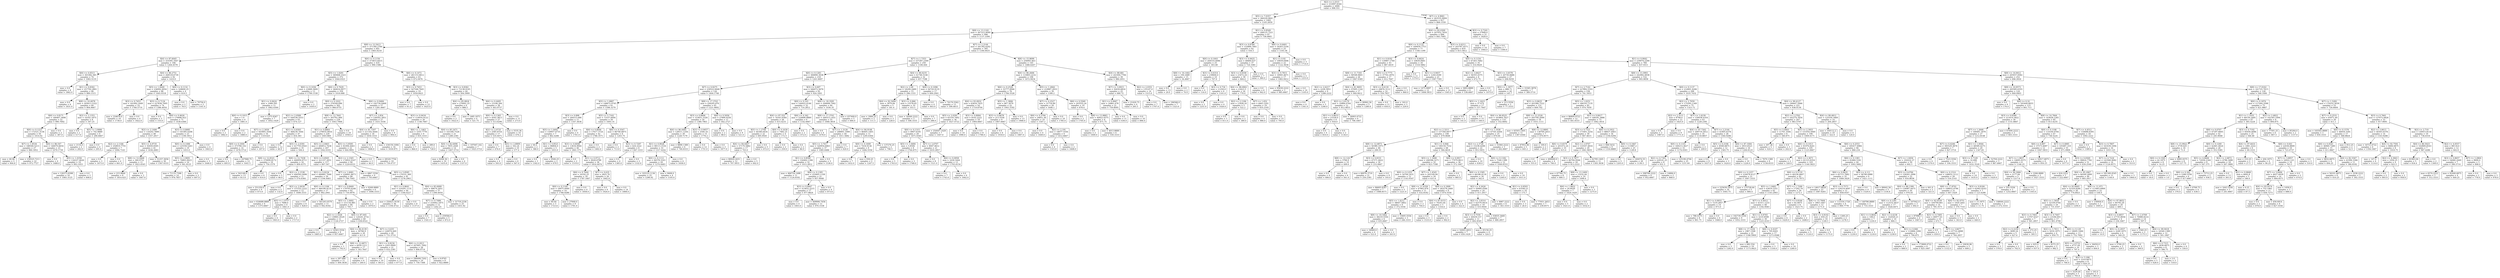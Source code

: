 digraph Tree {
node [shape=box] ;
0 [label="X[2] <= 2.2515\nmse = 333097.8344\nsamples = 2000\nvalue = 996.551"] ;
1 [label="X[5] <= 7.0357\nmse = 366220.0641\nsamples = 1083\nvalue = 1105.2659"] ;
0 -> 1 [labeldistance=2.5, labelangle=45, headlabel="True"] ;
2 [label="X[8] <= 13.1142\nmse = 367223.9049\nsamples = 996\nvalue = 1137.3394"] ;
1 -> 2 ;
3 [label="X[8] <= 12.5413\nmse = 371340.2784\nsamples = 601\nvalue = 1065.9218"] ;
2 -> 3 ;
4 [label="X[4] <= 87.6045\nmse = 310395.3567\nsamples = 166\nvalue = 1264.4578"] ;
3 -> 4 ;
5 [label="X[6] <= 0.0513\nmse = 303382.385\nsamples = 74\nvalue = 1083.5135"] ;
4 -> 5 ;
6 [label="mse = 0.0\nsamples = 8\nvalue = 1862.0"] ;
5 -> 6 ;
7 [label="X[1] <= 0.8302\nmse = 257792.2801\nsamples = 66\nvalue = 989.1515"] ;
5 -> 7 ;
8 [label="mse = 0.0\nsamples = 6\nvalue = 1831.0"] ;
7 -> 8 ;
9 [label="X[8] <= 10.4978\nmse = 205613.5322\nsamples = 60\nvalue = 904.9667"] ;
7 -> 9 ;
10 [label="X[6] <= 0.8171\nmse = 180467.3698\nsamples = 52\nvalue = 990.7692"] ;
9 -> 10 ;
11 [label="X[0] <= 0.1223\nmse = 172521.3136\nsamples = 50\nvalue = 1014.92"] ;
10 -> 11 ;
12 [label="X[7] <= 1.8534\nmse = 188540.5213\nsamples = 27\nvalue = 960.1852"] ;
11 -> 12 ;
13 [label="mse = 40.96\nsamples = 5\nvalue = 904.8"] ;
12 -> 13 ;
14 [label="mse = 230525.7211\nsamples = 22\nvalue = 972.7727"] ;
12 -> 14 ;
15 [label="X[4] <= 86.547\nmse = 146070.6654\nsamples = 23\nvalue = 1079.1739"] ;
11 -> 15 ;
16 [label="mse = 0.0\nsamples = 4\nvalue = 1488.0"] ;
15 -> 16 ;
17 [label="X[5] <= 1.0356\nmse = 134227.4626\nsamples = 19\nvalue = 993.1053"] ;
15 -> 17 ;
18 [label="mse = 126373.8398\nsamples = 16\nvalue = 1065.3125"] ;
17 -> 18 ;
19 [label="mse = 0.0\nsamples = 3\nvalue = 608.0"] ;
17 -> 19 ;
20 [label="mse = 0.0\nsamples = 2\nvalue = 387.0"] ;
10 -> 20 ;
21 [label="X[2] <= 2.1353\nmse = 10162.1875\nsamples = 8\nvalue = 347.25"] ;
9 -> 21 ;
22 [label="mse = 0.0\nsamples = 2\nvalue = 517.0"] ;
21 -> 22 ;
23 [label="X[5] <= 3.9996\nmse = 742.8889\nsamples = 6\nvalue = 290.6667"] ;
21 -> 23 ;
24 [label="mse = 2116.0\nsamples = 2\nvalue = 282.0"] ;
23 -> 24 ;
25 [label="mse = 0.0\nsamples = 4\nvalue = 295.0"] ;
23 -> 25 ;
26 [label="X[4] <= 96.2751\nmse = 268518.6739\nsamples = 92\nvalue = 1410.0"] ;
4 -> 26 ;
27 [label="X[5] <= 1.0449\nmse = 236092.4954\nsamples = 88\nvalue = 1445.9318"] ;
26 -> 27 ;
28 [label="X[3] <= 0.7453\nmse = 161992.2449\nsamples = 14\nvalue = 1760.5714"] ;
27 -> 28 ;
29 [label="mse = 224676.0\nsamples = 10\nvalue = 1736.0"] ;
28 -> 29 ;
30 [label="mse = 0.0\nsamples = 4\nvalue = 1822.0"] ;
28 -> 30 ;
31 [label="X[3] <= 0.7134\nmse = 227838.7005\nsamples = 74\nvalue = 1386.4054"] ;
27 -> 31 ;
32 [label="mse = 0.0\nsamples = 3\nvalue = 155.0"] ;
31 -> 32 ;
33 [label="X[6] <= 0.4626\nmse = 170686.922\nsamples = 71\nvalue = 1438.4366"] ;
31 -> 33 ;
34 [label="X[2] <= 2.1499\nmse = 116202.7899\nsamples = 48\nvalue = 1557.2917"] ;
33 -> 34 ;
35 [label="X[2] <= 2.1166\nmse = 250810.7755\nsamples = 7\nvalue = 1094.7143"] ;
34 -> 35 ;
36 [label="mse = 0.0\nsamples = 3\nvalue = 1673.0"] ;
35 -> 36 ;
37 [label="mse = 0.0\nsamples = 4\nvalue = 661.0"] ;
35 -> 37 ;
38 [label="X[5] <= 4.9735\nmse = 50450.8305\nsamples = 41\nvalue = 1636.2683"] ;
34 -> 38 ;
39 [label="X[8] <= 12.0468\nmse = 364.9752\nsamples = 11\nvalue = 1823.4545"] ;
38 -> 39 ;
40 [label="mse = 215.9844\nsamples = 8\nvalue = 1814.625"] ;
39 -> 40 ;
41 [label="mse = 0.0\nsamples = 3\nvalue = 1847.0"] ;
39 -> 41 ;
42 [label="mse = 51257.3656\nsamples = 30\nvalue = 1567.6333"] ;
38 -> 42 ;
43 [label="X[3] <= 0.8085\nmse = 193385.0208\nsamples = 23\nvalue = 1190.3913"] ;
33 -> 43 ;
44 [label="X[0] <= 0.1496\nmse = 125558.5263\nsamples = 19\nvalue = 1053.0"] ;
43 -> 44 ;
45 [label="X[5] <= 2.9691\nmse = 70803.9023\nsamples = 16\nvalue = 941.8125"] ;
44 -> 45 ;
46 [label="mse = 71133.7398\nsamples = 14\nvalue = 976.7857"] ;
45 -> 46 ;
47 [label="mse = 0.0\nsamples = 2\nvalue = 697.0"] ;
45 -> 47 ;
48 [label="mse = 0.0\nsamples = 3\nvalue = 1646.0"] ;
44 -> 48 ;
49 [label="mse = 0.0\nsamples = 4\nvalue = 1843.0"] ;
43 -> 49 ;
50 [label="X[0] <= 0.1132\nmse = 328600.25\nsamples = 4\nvalue = 619.5"] ;
26 -> 50 ;
51 [label="mse = 0.0\nsamples = 2\nvalue = 78.0"] ;
50 -> 51 ;
52 [label="mse = 70756.0\nsamples = 2\nvalue = 1161.0"] ;
50 -> 52 ;
53 [label="X[0] <= 0.1156\nmse = 373815.6415\nsamples = 435\nvalue = 990.1586"] ;
3 -> 53 ;
54 [label="X[5] <= 1.0291\nmse = 369468.3323\nsamples = 372\nvalue = 1044.0323"] ;
53 -> 54 ;
55 [label="X[0] <= 0.1036\nmse = 23069.3609\nsamples = 13\nvalue = 1799.1538"] ;
54 -> 55 ;
56 [label="X[1] <= 0.8424\nmse = 1068.595\nsamples = 11\nvalue = 1862.6364"] ;
55 -> 56 ;
57 [label="X[0] <= 0.1015\nmse = 1.0\nsamples = 4\nvalue = 1881.0"] ;
56 -> 57 ;
58 [label="mse = 0.0\nsamples = 2\nvalue = 1882.0"] ;
57 -> 58 ;
59 [label="mse = 0.0\nsamples = 2\nvalue = 1880.0"] ;
57 -> 59 ;
60 [label="mse = 1375.8367\nsamples = 7\nvalue = 1852.1429"] ;
56 -> 60 ;
61 [label="mse = 0.0\nsamples = 2\nvalue = 1450.0"] ;
55 -> 61 ;
62 [label="X[6] <= 0.7629\nmse = 360616.0977\nsamples = 359\nvalue = 1016.688"] ;
54 -> 62 ;
63 [label="X[0] <= 0.1022\nmse = 376549.696\nsamples = 302\nvalue = 966.6755"] ;
62 -> 63 ;
64 [label="X[2] <= 2.0589\nmse = 544536.5553\nsamples = 63\nvalue = 674.127"] ;
63 -> 64 ;
65 [label="X[7] <= 2.3059\nmse = 503905.3594\nsamples = 16\nvalue = 1319.625"] ;
64 -> 65 ;
66 [label="X[0] <= 0.1004\nmse = 373780.102\nsamples = 14\nvalue = 1478.5714"] ;
65 -> 66 ;
67 [label="mse = 0.0\nsamples = 2\nvalue = 495.0"] ;
66 -> 67 ;
68 [label="mse = 247968.75\nsamples = 12\nvalue = 1642.5"] ;
66 -> 68 ;
69 [label="mse = 0.0\nsamples = 2\nvalue = 207.0"] ;
65 -> 69 ;
70 [label="X[1] <= 0.8393\nmse = 368236.7044\nsamples = 47\nvalue = 454.383"] ;
64 -> 70 ;
71 [label="mse = 0.0\nsamples = 12\nvalue = 46.0"] ;
70 -> 71 ;
72 [label="X[5] <= 2.0391\nmse = 417703.9543\nsamples = 35\nvalue = 594.4"] ;
70 -> 72 ;
73 [label="X[8] <= 12.8321\nmse = 379499.8172\nsamples = 19\nvalue = 750.1579"] ;
72 -> 73 ;
74 [label="mse = 542148.0\nsamples = 13\nvalue = 813.0"] ;
73 -> 74 ;
75 [label="mse = 0.0\nsamples = 6\nvalue = 614.0"] ;
73 -> 75 ;
76 [label="X[8] <= 12.7438\nmse = 400050.8711\nsamples = 16\nvalue = 409.4375"] ;
72 -> 76 ;
77 [label="mse = 0.0\nsamples = 5\nvalue = 46.0"] ;
76 -> 77 ;
78 [label="X[2] <= 2.1538\nmse = 494562.0496\nsamples = 11\nvalue = 574.6364"] ;
76 -> 78 ;
79 [label="mse = 551250.0\nsamples = 9\nvalue = 673.0"] ;
78 -> 79 ;
80 [label="mse = 0.0\nsamples = 2\nvalue = 132.0"] ;
78 -> 80 ;
81 [label="X[8] <= 12.7641\nmse = 303761.906\nsamples = 239\nvalue = 1043.7908"] ;
63 -> 81 ;
82 [label="X[1] <= 0.8864\nmse = 278935.9916\nsamples = 229\nvalue = 1003.869"] ;
81 -> 82 ;
83 [label="X[5] <= 2.0463\nmse = 284812.7436\nsamples = 207\nvalue = 1042.0193"] ;
82 -> 83 ;
84 [label="X[3] <= 0.8565\nmse = 321337.2051\nsamples = 117\nvalue = 897.547"] ;
83 -> 84 ;
85 [label="X[1] <= 0.8234\nmse = 490881.7646\nsamples = 29\nvalue = 1194.4483"] ;
84 -> 85 ;
86 [label="X[2] <= 2.0039\nmse = 375322.2222\nsamples = 12\nvalue = 1608.3333"] ;
85 -> 86 ;
87 [label="mse = 634688.8889\nsamples = 6\nvalue = 1375.6667"] ;
86 -> 87 ;
88 [label="X[5] <= 1.0757\nmse = 7688.0\nsamples = 6\nvalue = 1841.0"] ;
86 -> 88 ;
89 [label="mse = 0.0\nsamples = 4\nvalue = 1903.0"] ;
88 -> 89 ;
90 [label="mse = 0.0\nsamples = 2\nvalue = 1717.0"] ;
88 -> 90 ;
91 [label="X[0] <= 0.1106\nmse = 366180.9135\nsamples = 17\nvalue = 902.2941"] ;
85 -> 91 ;
92 [label="mse = 0.0\nsamples = 6\nvalue = 828.0"] ;
91 -> 92 ;
93 [label="mse = 561263.0579\nsamples = 11\nvalue = 942.8182"] ;
91 -> 93 ;
94 [label="X[7] <= 1.6081\nmse = 226841.8673\nsamples = 88\nvalue = 799.7045"] ;
84 -> 94 ;
95 [label="X[1] <= 0.8469\nmse = 179705.6246\nsamples = 82\nvalue = 734.0976"] ;
94 -> 95 ;
96 [label="X[5] <= 1.0492\nmse = 151134.985\nsamples = 80\nvalue = 705.7"] ;
95 -> 96 ;
97 [label="X[2] <= 2.1628\nmse = 139841.6529\nsamples = 11\nvalue = 1126.2727"] ;
96 -> 97 ;
98 [label="mse = 0.0\nsamples = 2\nvalue = 1885.0"] ;
97 -> 98 ;
99 [label="mse = 14563.5556\nsamples = 9\nvalue = 957.6667"] ;
97 -> 99 ;
100 [label="X[4] <= 87.645\nmse = 120241.4732\nsamples = 69\nvalue = 638.6522"] ;
96 -> 100 ;
101 [label="X[4] <= 84.4139\nmse = 30766.9\nsamples = 20\nvalue = 411.0"] ;
100 -> 101 ;
102 [label="mse = 0.0\nsamples = 3\nvalue = 792.0"] ;
101 -> 102 ;
103 [label="X[8] <= 12.6873\nmse = 6059.1211\nsamples = 17\nvalue = 343.7647"] ;
101 -> 103 ;
104 [label="mse = 287.686\nsamples = 11\nvalue = 400.3636"] ;
103 -> 104 ;
105 [label="mse = 0.0\nsamples = 6\nvalue = 240.0"] ;
103 -> 105 ;
106 [label="X[7] <= 0.635\nmse = 126974.449\nsamples = 49\nvalue = 731.5714"] ;
100 -> 106 ;
107 [label="X[1] <= 0.8234\nmse = 2203.9909\nsamples = 21\nvalue = 632.2381"] ;
106 -> 107 ;
108 [label="mse = 0.0\nsamples = 10\nvalue = 583.0"] ;
107 -> 108 ;
109 [label="mse = 0.0\nsamples = 11\nvalue = 677.0"] ;
107 -> 109 ;
110 [label="X[6] <= 0.2013\nmse = 207601.7092\nsamples = 28\nvalue = 806.0714"] ;
106 -> 110 ;
111 [label="mse = 296408.7202\nsamples = 19\nvalue = 750.7368"] ;
110 -> 111 ;
112 [label="mse = 9.8765\nsamples = 9\nvalue = 922.8889"] ;
110 -> 112 ;
113 [label="mse = 0.0\nsamples = 2\nvalue = 1870.0"] ;
95 -> 113 ;
114 [label="mse = 8268.8889\nsamples = 6\nvalue = 1696.3333"] ;
94 -> 114 ;
115 [label="X[2] <= 2.1565\nmse = 174922.9167\nsamples = 90\nvalue = 1229.8333"] ;
83 -> 115 ;
116 [label="mse = 4867.5556\nsamples = 9\nvalue = 793.6667"] ;
115 -> 116 ;
117 [label="X[5] <= 5.8585\nmse = 170331.369\nsamples = 81\nvalue = 1278.2963"] ;
115 -> 117 ;
118 [label="X[1] <= 0.8641\nmse = 210291.1131\nsamples = 44\nvalue = 1184.0227"] ;
117 -> 118 ;
119 [label="mse = 256421.9159\nsamples = 36\nvalue = 1194.4722"] ;
118 -> 119 ;
120 [label="mse = 0.0\nsamples = 8\nvalue = 1137.0"] ;
118 -> 120 ;
121 [label="X[4] <= 85.6999\nmse = 99674.2951\nsamples = 37\nvalue = 1390.4054"] ;
117 -> 121 ;
122 [label="X[7] <= 0.7486\nmse = 216942.1875\nsamples = 12\nvalue = 1262.25"] ;
121 -> 122 ;
123 [label="mse = 0.0\nsamples = 7\nvalue = 1541.0"] ;
122 -> 123 ;
124 [label="mse = 259584.0\nsamples = 5\nvalue = 872.0"] ;
122 -> 124 ;
125 [label="mse = 31718.2336\nsamples = 25\nvalue = 1451.92"] ;
121 -> 125 ;
126 [label="X[5] <= 5.8585\nmse = 81094.4463\nsamples = 22\nvalue = 644.9091"] ;
82 -> 126 ;
127 [label="mse = 0.0\nsamples = 3\nvalue = 46.0"] ;
126 -> 127 ;
128 [label="mse = 28320.7756\nsamples = 19\nvalue = 739.4737"] ;
126 -> 128 ;
129 [label="mse = 0.0\nsamples = 10\nvalue = 1958.0"] ;
81 -> 129 ;
130 [label="X[6] <= 0.9484\nmse = 192730.0468\nsamples = 57\nvalue = 1281.6667"] ;
62 -> 130 ;
131 [label="X[7] <= 2.854\nmse = 236502.3951\nsamples = 27\nvalue = 1431.5556"] ;
130 -> 131 ;
132 [label="X[4] <= 81.7207\nmse = 211162.4444\nsamples = 18\nvalue = 1650.3333"] ;
131 -> 132 ;
133 [label="mse = 0.0\nsamples = 2\nvalue = 1806.0"] ;
132 -> 133 ;
134 [label="mse = 234150.1094\nsamples = 16\nvalue = 1630.875"] ;
132 -> 134 ;
135 [label="mse = 0.0\nsamples = 9\nvalue = 994.0"] ;
131 -> 135 ;
136 [label="X[3] <= 0.9434\nmse = 114916.9122\nsamples = 30\nvalue = 1146.7667"] ;
130 -> 136 ;
137 [label="X[6] <= 1.1463\nmse = 3355.7778\nsamples = 9\nvalue = 835.3333"] ;
136 -> 137 ;
138 [label="mse = 0.0\nsamples = 7\nvalue = 866.0"] ;
137 -> 138 ;
139 [label="mse = 289.0\nsamples = 2\nvalue = 728.0"] ;
137 -> 139 ;
140 [label="X[4] <= 85.2471\nmse = 103346.7528\nsamples = 21\nvalue = 1280.2381"] ;
136 -> 140 ;
141 [label="X[4] <= 82.6496\nmse = 7855.2449\nsamples = 14\nvalue = 1407.5714"] ;
140 -> 141 ;
142 [label="mse = 8208.36\nsamples = 10\nvalue = 1435.8"] ;
141 -> 142 ;
143 [label="mse = 0.0\nsamples = 4\nvalue = 1337.0"] ;
141 -> 143 ;
144 [label="mse = 197047.102\nsamples = 7\nvalue = 1025.5714"] ;
140 -> 144 ;
145 [label="X[6] <= 0.1472\nmse = 281153.0612\nsamples = 63\nvalue = 672.0476"] ;
53 -> 145 ;
146 [label="X[3] <= 0.7453\nmse = 547548.7645\nsamples = 19\nvalue = 1059.8421"] ;
145 -> 146 ;
147 [label="mse = 0.0\nsamples = 7\nvalue = 91.0"] ;
146 -> 147 ;
148 [label="mse = 0.0\nsamples = 12\nvalue = 1625.0"] ;
146 -> 148 ;
149 [label="X[3] <= 0.8362\nmse = 73138.0145\nsamples = 44\nvalue = 504.5909"] ;
145 -> 149 ;
150 [label="X[4] <= 85.0824\nmse = 270001.25\nsamples = 6\nvalue = 888.5"] ;
149 -> 150 ;
151 [label="mse = 0.0\nsamples = 2\nvalue = 1622.0"] ;
150 -> 151 ;
152 [label="mse = 1485.1875\nsamples = 4\nvalue = 521.75"] ;
150 -> 152 ;
153 [label="X[6] <= 0.4495\nmse = 15108.394\nsamples = 38\nvalue = 443.9737"] ;
149 -> 153 ;
154 [label="X[0] <= 0.1365\nmse = 4502.3813\nsamples = 27\nvalue = 513.6296"] ;
153 -> 154 ;
155 [label="X[2] <= 2.0735\nmse = 2585.8754\nsamples = 17\nvalue = 535.6471"] ;
154 -> 155 ;
156 [label="mse = 0.0\nsamples = 7\nvalue = 476.0"] ;
155 -> 156 ;
157 [label="X[5] <= 2.8909\nmse = 162.24\nsamples = 10\nvalue = 577.4"] ;
155 -> 157 ;
158 [label="mse = 0.0\nsamples = 4\nvalue = 593.0"] ;
157 -> 158 ;
159 [label="mse = 0.0\nsamples = 6\nvalue = 567.0"] ;
157 -> 159 ;
160 [label="mse = 5535.36\nsamples = 10\nvalue = 476.2"] ;
154 -> 160 ;
161 [label="mse = 0.0\nsamples = 11\nvalue = 273.0"] ;
153 -> 161 ;
162 [label="X[7] <= 2.2144\nmse = 341392.6202\nsamples = 395\nvalue = 1246.0025"] ;
2 -> 162 ;
163 [label="X[7] <= 1.7353\nmse = 337287.2309\nsamples = 250\nvalue = 1106.444"] ;
162 -> 163 ;
164 [label="X[0] <= 0.1283\nmse = 306890.3038\nsamples = 218\nvalue = 1201.6697"] ;
163 -> 164 ;
165 [label="X[7] <= 0.9275\nmse = 239522.0648\nsamples = 126\nvalue = 1404.1746"] ;
164 -> 165 ;
166 [label="X[5] <= 1.0887\nmse = 148672.9745\nsamples = 61\nvalue = 1598.3279"] ;
165 -> 166 ;
167 [label="X[3] <= 0.898\nmse = 264515.686\nsamples = 11\nvalue = 1167.3636"] ;
166 -> 167 ;
168 [label="X[5] <= 1.0492\nmse = 159957.6735\nsamples = 7\nvalue = 862.4286"] ;
167 -> 168 ;
169 [label="mse = 64.0\nsamples = 2\nvalue = 386.0"] ;
168 -> 169 ;
170 [label="X[1] <= 0.8521\nmse = 96804.0\nsamples = 5\nvalue = 1053.0"] ;
168 -> 170 ;
171 [label="mse = 0.0\nsamples = 3\nvalue = 1302.0"] ;
170 -> 171 ;
172 [label="mse = 9506.25\nsamples = 2\nvalue = 679.5"] ;
170 -> 172 ;
173 [label="mse = 0.0\nsamples = 4\nvalue = 1701.0"] ;
167 -> 173 ;
174 [label="X[5] <= 5.7162\nmse = 73337.6004\nsamples = 50\nvalue = 1693.14"] ;
166 -> 174 ;
175 [label="X[6] <= 0.8694\nmse = 17617.3724\nsamples = 42\nvalue = 1786.3571"] ;
174 -> 175 ;
176 [label="X[3] <= 0.6048\nmse = 13634.9944\nsamples = 40\nvalue = 1801.575"] ;
175 -> 176 ;
177 [label="mse = 0.0\nsamples = 2\nvalue = 1519.0"] ;
176 -> 177 ;
178 [label="X[1] <= 0.9712\nmse = 9928.8788\nsamples = 38\nvalue = 1816.4474"] ;
176 -> 178 ;
179 [label="X[6] <= 0.7644\nmse = 16192.25\nsamples = 18\nvalue = 1787.1667"] ;
178 -> 179 ;
180 [label="X[0] <= 0.1144\nmse = 18975.4949\nsamples = 14\nvalue = 1766.9286"] ;
179 -> 180 ;
181 [label="mse = 84.64\nsamples = 5\nvalue = 1723.6"] ;
180 -> 181 ;
182 [label="mse = 27848.0\nsamples = 9\nvalue = 1791.0"] ;
180 -> 182 ;
183 [label="mse = 0.0\nsamples = 4\nvalue = 1858.0"] ;
179 -> 183 ;
184 [label="X[7] <= 0.635\nmse = 2825.76\nsamples = 20\nvalue = 1842.8"] ;
178 -> 184 ;
185 [label="mse = 0.0\nsamples = 6\nvalue = 1924.0"] ;
184 -> 185 ;
186 [label="mse = 0.0\nsamples = 14\nvalue = 1808.0"] ;
184 -> 186 ;
187 [label="mse = 0.0\nsamples = 2\nvalue = 1482.0"] ;
175 -> 187 ;
188 [label="X[6] <= 0.3547\nmse = 80746.6875\nsamples = 8\nvalue = 1203.75"] ;
174 -> 188 ;
189 [label="mse = 0.0\nsamples = 2\nvalue = 713.0"] ;
188 -> 189 ;
190 [label="X[3] <= 0.7297\nmse = 624.2222\nsamples = 6\nvalue = 1367.3333"] ;
188 -> 190 ;
191 [label="mse = 0.0\nsamples = 4\nvalue = 1385.0"] ;
190 -> 191 ;
192 [label="mse = 0.0\nsamples = 2\nvalue = 1332.0"] ;
190 -> 192 ;
193 [label="X[8] <= 17.3743\nmse = 256205.876\nsamples = 65\nvalue = 1221.9692"] ;
165 -> 193 ;
194 [label="X[3] <= 0.8606\nmse = 153651.5326\nsamples = 54\nvalue = 1380.7963"] ;
193 -> 194 ;
195 [label="X[4] <= 96.4485\nmse = 128511.1256\nsamples = 39\nvalue = 1228.7179"] ;
194 -> 195 ;
196 [label="X[1] <= 0.9028\nmse = 99113.1534\nsamples = 33\nvalue = 1317.4242"] ;
195 -> 196 ;
197 [label="X[0] <= 0.1112\nmse = 94578.3163\nsamples = 29\nvalue = 1270.4483"] ;
196 -> 197 ;
198 [label="mse = 103125.1136\nsamples = 25\nvalue = 1296.92"] ;
197 -> 198 ;
199 [label="mse = 9408.0\nsamples = 4\nvalue = 1105.0"] ;
197 -> 199 ;
200 [label="mse = 0.0\nsamples = 4\nvalue = 1658.0"] ;
196 -> 200 ;
201 [label="mse = 8890.1389\nsamples = 6\nvalue = 740.8333"] ;
195 -> 201 ;
202 [label="X[3] <= 0.9057\nmse = 2540.16\nsamples = 15\nvalue = 1776.2"] ;
194 -> 202 ;
203 [label="mse = 0.0\nsamples = 12\nvalue = 1751.0"] ;
202 -> 203 ;
204 [label="mse = 0.0\nsamples = 3\nvalue = 1877.0"] ;
202 -> 204 ;
205 [label="X[6] <= 0.5056\nmse = 27890.9256\nsamples = 11\nvalue = 442.2727"] ;
193 -> 205 ;
206 [label="mse = 0.0\nsamples = 2\nvalue = 88.0"] ;
205 -> 206 ;
207 [label="mse = 0.0\nsamples = 9\nvalue = 521.0"] ;
205 -> 207 ;
208 [label="X[3] <= 0.697\nmse = 266072.5676\nsamples = 92\nvalue = 924.3261"] ;
164 -> 208 ;
209 [label="X[0] <= 0.193\nmse = 144922.0146\nsamples = 32\nvalue = 714.2812"] ;
208 -> 209 ;
210 [label="X[4] <= 87.552\nmse = 74343.9364\nsamples = 26\nvalue = 615.4231"] ;
209 -> 210 ;
211 [label="X[5] <= 1.2748\nmse = 44346.0434\nsamples = 22\nvalue = 695.9545"] ;
210 -> 211 ;
212 [label="X[4] <= 84.6407\nmse = 57170.5882\nsamples = 17\nvalue = 703.0"] ;
211 -> 212 ;
213 [label="mse = 80920.2431\nsamples = 12\nvalue = 707.5833"] ;
212 -> 213 ;
214 [label="mse = 0.0\nsamples = 5\nvalue = 692.0"] ;
212 -> 214 ;
215 [label="mse = 0.0\nsamples = 5\nvalue = 672.0"] ;
211 -> 215 ;
216 [label="X[0] <= 0.1639\nmse = 7482.25\nsamples = 4\nvalue = 172.5"] ;
210 -> 216 ;
217 [label="mse = 0.0\nsamples = 2\nvalue = 259.0"] ;
216 -> 217 ;
218 [label="mse = 0.0\nsamples = 2\nvalue = 86.0"] ;
216 -> 218 ;
219 [label="X[6] <= 0.342\nmse = 224896.8889\nsamples = 6\nvalue = 1142.6667"] ;
209 -> 219 ;
220 [label="mse = 0.0\nsamples = 2\nvalue = 472.0"] ;
219 -> 220 ;
221 [label="mse = 0.0\nsamples = 4\nvalue = 1478.0"] ;
219 -> 221 ;
222 [label="X[8] <= 18.3595\nmse = 294606.7942\nsamples = 60\nvalue = 1036.35"] ;
208 -> 222 ;
223 [label="X[8] <= 17.3743\nmse = 269313.1451\nsamples = 55\nvalue = 1068.3818"] ;
222 -> 223 ;
224 [label="X[7] <= 1.3128\nmse = 298901.1999\nsamples = 44\nvalue = 1011.5682"] ;
223 -> 224 ;
225 [label="X[5] <= 3.7417\nmse = 320954.6063\nsamples = 37\nvalue = 1085.6486"] ;
224 -> 225 ;
226 [label="X[1] <= 0.8599\nmse = 334462.1396\nsamples = 32\nvalue = 1015.2812"] ;
225 -> 226 ;
227 [label="mse = 466724.1488\nsamples = 11\nvalue = 1124.8182"] ;
226 -> 227 ;
228 [label="X[0] <= 0.1395\nmse = 255605.1338\nsamples = 21\nvalue = 957.9048"] ;
226 -> 228 ;
229 [label="X[3] <= 0.8947\nmse = 313652.2215\nsamples = 17\nvalue = 977.8824"] ;
228 -> 229 ;
230 [label="mse = 0.0\nsamples = 4\nvalue = 1003.0"] ;
229 -> 230 ;
231 [label="mse = 409906.7456\nsamples = 13\nvalue = 970.1538"] ;
229 -> 231 ;
232 [label="mse = 0.0\nsamples = 4\nvalue = 873.0"] ;
228 -> 232 ;
233 [label="mse = 0.0\nsamples = 5\nvalue = 1536.0"] ;
225 -> 233 ;
234 [label="mse = 0.0\nsamples = 7\nvalue = 620.0"] ;
224 -> 234 ;
235 [label="X[4] <= 84.9148\nmse = 86405.1405\nsamples = 11\nvalue = 1295.6364"] ;
223 -> 235 ;
236 [label="X[0] <= 0.1609\nmse = 7434.9136\nsamples = 9\nvalue = 1406.5556"] ;
235 -> 236 ;
237 [label="mse = 0.0\nsamples = 7\nvalue = 1452.0"] ;
236 -> 237 ;
238 [label="mse = 930.25\nsamples = 2\nvalue = 1247.5"] ;
236 -> 238 ;
239 [label="mse = 137270.25\nsamples = 2\nvalue = 796.5"] ;
235 -> 239 ;
240 [label="mse = 437400.0\nsamples = 5\nvalue = 684.0"] ;
222 -> 240 ;
241 [label="X[4] <= 96.0235\nmse = 61746.5146\nsamples = 32\nvalue = 457.7188"] ;
163 -> 241 ;
242 [label="X[2] <= 2.09\nmse = 18294.2489\nsamples = 15\nvalue = 296.1333"] ;
241 -> 242 ;
243 [label="X[4] <= 92.5494\nmse = 3979.84\nsamples = 5\nvalue = 181.4"] ;
242 -> 243 ;
244 [label="mse = 1806.25\nsamples = 2\nvalue = 111.5"] ;
243 -> 244 ;
245 [label="mse = 0.0\nsamples = 3\nvalue = 228.0"] ;
243 -> 245 ;
246 [label="X[3] <= 0.866\nmse = 15578.65\nsamples = 10\nvalue = 353.5"] ;
242 -> 246 ;
247 [label="mse = 18560.2222\nsamples = 3\nvalue = 506.3333"] ;
246 -> 247 ;
248 [label="mse = 0.0\nsamples = 7\nvalue = 288.0"] ;
246 -> 248 ;
249 [label="X[0] <= 0.1096\nmse = 56720.9135\nsamples = 17\nvalue = 600.2941"] ;
241 -> 249 ;
250 [label="mse = 0.0\nsamples = 4\nvalue = 603.0"] ;
249 -> 250 ;
251 [label="mse = 74170.5562\nsamples = 13\nvalue = 599.4615"] ;
249 -> 251 ;
252 [label="X[8] <= 15.9699\nmse = 256993.463\nsamples = 145\nvalue = 1486.6207"] ;
162 -> 252 ;
253 [label="X[4] <= 96.2606\nmse = 133803.2232\nsamples = 106\nvalue = 1672.9434"] ;
252 -> 253 ;
254 [label="X[6] <= 0.2528\nmse = 55777.6946\nsamples = 76\nvalue = 1784.5526"] ;
253 -> 254 ;
255 [label="X[4] <= 93.0932\nmse = 63654.7425\nsamples = 54\nvalue = 1719.8704"] ;
254 -> 255 ;
256 [label="X[5] <= 2.0391\nmse = 65318.7492\nsamples = 36\nvalue = 1627.4722"] ;
255 -> 256 ;
257 [label="X[0] <= 0.1315\nmse = 9907.6195\nsamples = 29\nvalue = 1671.0345"] ;
256 -> 257 ;
258 [label="X[5] <= 1.0484\nmse = 5.8594\nsamples = 8\nvalue = 1764.875"] ;
257 -> 258 ;
259 [label="mse = 0.0\nsamples = 5\nvalue = 1763.0"] ;
258 -> 259 ;
260 [label="mse = 0.0\nsamples = 3\nvalue = 1768.0"] ;
258 -> 260 ;
261 [label="X[7] <= 2.6707\nmse = 9047.0612\nsamples = 21\nvalue = 1635.2857"] ;
257 -> 261 ;
262 [label="mse = 0.0\nsamples = 8\nvalue = 1521.0"] ;
261 -> 262 ;
263 [label="X[6] <= 0.0958\nmse = 1630.5444\nsamples = 13\nvalue = 1705.6154"] ;
261 -> 263 ;
264 [label="mse = 0.0\nsamples = 7\nvalue = 1743.0"] ;
263 -> 264 ;
265 [label="mse = 0.0\nsamples = 6\nvalue = 1662.0"] ;
263 -> 265 ;
266 [label="mse = 254447.1429\nsamples = 7\nvalue = 1447.0"] ;
256 -> 266 ;
267 [label="X[3] <= 0.8994\nmse = 9102.2222\nsamples = 18\nvalue = 1904.6667"] ;
255 -> 267 ;
268 [label="mse = 0.0\nsamples = 10\nvalue = 1990.0"] ;
267 -> 268 ;
269 [label="mse = 0.0\nsamples = 8\nvalue = 1798.0"] ;
267 -> 269 ;
270 [label="X[5] <= 1.3806\nmse = 967.3079\nsamples = 22\nvalue = 1943.3182"] ;
254 -> 270 ;
271 [label="X[3] <= 0.8678\nmse = 213.5556\nsamples = 9\nvalue = 1907.6667"] ;
270 -> 271 ;
272 [label="mse = 0.0\nsamples = 6\nvalue = 1918.0"] ;
271 -> 272 ;
273 [label="mse = 0.0\nsamples = 3\nvalue = 1887.0"] ;
271 -> 273 ;
274 [label="mse = 0.0\nsamples = 13\nvalue = 1968.0"] ;
270 -> 274 ;
275 [label="X[5] <= 1.2844\nmse = 219967.2933\nsamples = 30\nvalue = 1390.2"] ;
253 -> 275 ;
276 [label="X[7] <= 4.2527\nmse = 31718.89\nsamples = 20\nvalue = 1646.1"] ;
275 -> 276 ;
277 [label="X[6] <= 0.3794\nmse = 24851.36\nsamples = 10\nvalue = 1507.2"] ;
276 -> 277 ;
278 [label="mse = 0.0\nsamples = 4\nvalue = 1649.0"] ;
277 -> 278 ;
279 [label="X[2] <= 2.191\nmse = 19077.5556\nsamples = 6\nvalue = 1412.6667"] ;
277 -> 279 ;
280 [label="mse = 0.0\nsamples = 4\nvalue = 1315.0"] ;
279 -> 280 ;
281 [label="mse = 0.0\nsamples = 2\nvalue = 1608.0"] ;
279 -> 281 ;
282 [label="mse = 0.0\nsamples = 10\nvalue = 1785.0"] ;
276 -> 282 ;
283 [label="X[6] <= 0.5569\nmse = 203555.24\nsamples = 10\nvalue = 878.4"] ;
275 -> 283 ;
284 [label="mse = 0.0\nsamples = 2\nvalue = 1705.0"] ;
283 -> 284 ;
285 [label="X[8] <= 13.9883\nmse = 40922.9375\nsamples = 8\nvalue = 671.75"] ;
283 -> 285 ;
286 [label="mse = 0.0\nsamples = 2\nvalue = 1009.0"] ;
285 -> 286 ;
287 [label="mse = 4013.8889\nsamples = 6\nvalue = 559.3333"] ;
285 -> 287 ;
288 [label="X[4] <= 88.681\nmse = 241004.7784\nsamples = 39\nvalue = 980.2051"] ;
252 -> 288 ;
289 [label="X[7] <= 3.0915\nmse = 50430.6816\nsamples = 25\nvalue = 680.72"] ;
288 -> 289 ;
290 [label="X[1] <= 0.9067\nmse = 16861.678\nsamples = 21\nvalue = 759.8095"] ;
289 -> 290 ;
291 [label="mse = 0.0\nsamples = 11\nvalue = 636.0"] ;
290 -> 291 ;
292 [label="mse = 0.0\nsamples = 10\nvalue = 896.0"] ;
290 -> 292 ;
293 [label="mse = 21420.75\nsamples = 4\nvalue = 265.5"] ;
289 -> 293 ;
294 [label="X[2] <= 2.0351\nmse = 135147.0\nsamples = 14\nvalue = 1515.0"] ;
288 -> 294 ;
295 [label="mse = 0.0\nsamples = 7\nvalue = 1707.0"] ;
294 -> 295 ;
296 [label="mse = 196566.0\nsamples = 7\nvalue = 1323.0"] ;
294 -> 296 ;
297 [label="X[1] <= 0.8549\nmse = 208125.7521\nsamples = 87\nvalue = 738.0805"] ;
1 -> 297 ;
298 [label="X[3] <= 0.8784\nmse = 152884.7661\nsamples = 62\nvalue = 554.5"] ;
297 -> 298 ;
299 [label="X[0] <= 0.1643\nmse = 204510.4096\nsamples = 25\nvalue = 303.48"] ;
298 -> 299 ;
300 [label="X[8] <= 16.1402\nmse = 194.2489\nsamples = 15\nvalue = 34.4667"] ;
299 -> 300 ;
301 [label="mse = 0.0\nsamples = 13\nvalue = 29.0"] ;
300 -> 301 ;
302 [label="mse = 0.0\nsamples = 2\nvalue = 70.0"] ;
300 -> 302 ;
303 [label="X[3] <= 0.6314\nmse = 239604.0\nsamples = 10\nvalue = 707.0"] ;
299 -> 303 ;
304 [label="mse = 0.0\nsamples = 4\nvalue = 116.0"] ;
303 -> 304 ;
305 [label="X[3] <= 0.734\nmse = 11250.0\nsamples = 6\nvalue = 1101.0"] ;
303 -> 305 ;
306 [label="mse = 0.0\nsamples = 2\nvalue = 1251.0"] ;
305 -> 306 ;
307 [label="mse = 0.0\nsamples = 4\nvalue = 1026.0"] ;
305 -> 307 ;
308 [label="X[3] <= 0.9425\nmse = 46660.637\nsamples = 37\nvalue = 724.1081"] ;
298 -> 308 ;
309 [label="X[3] <= 0.9358\nmse = 23472.24\nsamples = 30\nvalue = 804.4"] ;
308 -> 309 ;
310 [label="X[4] <= 98.0902\nmse = 23423.5\nsamples = 24\nvalue = 770.0"] ;
309 -> 310 ;
311 [label="X[2] <= 2.1184\nmse = 11828.16\nsamples = 5\nvalue = 522.2"] ;
310 -> 311 ;
312 [label="mse = 0.0\nsamples = 3\nvalue = 611.0"] ;
311 -> 312 ;
313 [label="mse = 0.0\nsamples = 2\nvalue = 389.0"] ;
311 -> 313 ;
314 [label="X[7] <= 1.652\nmse = 6063.3241\nsamples = 19\nvalue = 835.2105"] ;
310 -> 314 ;
315 [label="mse = 0.0\nsamples = 4\nvalue = 986.0"] ;
314 -> 315 ;
316 [label="mse = 0.0\nsamples = 15\nvalue = 795.0"] ;
314 -> 316 ;
317 [label="mse = 0.0\nsamples = 6\nvalue = 942.0"] ;
309 -> 317 ;
318 [label="mse = 0.0\nsamples = 7\nvalue = 380.0"] ;
308 -> 318 ;
319 [label="X[6] <= 0.6401\nmse = 54263.5104\nsamples = 25\nvalue = 1193.36"] ;
297 -> 319 ;
320 [label="X[1] <= 0.92\nmse = 19659.0496\nsamples = 22\nvalue = 1122.3636"] ;
319 -> 320 ;
321 [label="X[3] <= 0.7815\nmse = 18945.4671\nsamples = 17\nvalue = 1083.9412"] ;
320 -> 321 ;
322 [label="mse = 95630.2222\nsamples = 3\nvalue = 985.6667"] ;
321 -> 322 ;
323 [label="mse = 0.0\nsamples = 14\nvalue = 1105.0"] ;
321 -> 323 ;
324 [label="mse = 0.0\nsamples = 5\nvalue = 1253.0"] ;
320 -> 324 ;
325 [label="mse = 0.0\nsamples = 3\nvalue = 1714.0"] ;
319 -> 325 ;
326 [label="X[7] <= 4.9061\nmse = 263535.9004\nsamples = 917\nvalue = 868.1559"] ;
0 -> 326 [labeldistance=2.5, labelangle=-45, headlabel="False"] ;
327 [label="X[4] <= 82.0309\nmse = 247052.7654\nsamples = 896\nvalue = 845.7065"] ;
326 -> 327 ;
328 [label="X[0] <= 0.1132\nmse = 169459.7753\nsamples = 77\nvalue = 1166.1299"] ;
327 -> 328 ;
329 [label="X[1] <= 0.9192\nmse = 118987.1769\nsamples = 43\nvalue = 887.4419"] ;
328 -> 329 ;
330 [label="X[8] <= 11.7183\nmse = 90548.9601\nsamples = 26\nvalue = 1067.0385"] ;
329 -> 330 ;
331 [label="X[2] <= 2.6217\nmse = 2228.3951\nsamples = 9\nvalue = 1288.2222"] ;
330 -> 331 ;
332 [label="mse = 0.0\nsamples = 4\nvalue = 1341.0"] ;
331 -> 332 ;
333 [label="mse = 0.0\nsamples = 5\nvalue = 1246.0"] ;
331 -> 333 ;
334 [label="X[4] <= 81.9693\nmse = 97695.1142\nsamples = 17\nvalue = 949.9412"] ;
330 -> 334 ;
335 [label="X[2] <= 2.6179\nmse = 35884.0764\nsamples = 12\nvalue = 812.0833"] ;
334 -> 335 ;
336 [label="X[1] <= 0.8633\nmse = 23328.0\nsamples = 6\nvalue = 918.0"] ;
335 -> 336 ;
337 [label="mse = 0.0\nsamples = 4\nvalue = 810.0"] ;
336 -> 337 ;
338 [label="mse = 0.0\nsamples = 2\nvalue = 1134.0"] ;
336 -> 338 ;
339 [label="mse = 26003.4722\nsamples = 6\nvalue = 706.1667"] ;
335 -> 339 ;
340 [label="mse = 90962.56\nsamples = 5\nvalue = 1280.8"] ;
334 -> 340 ;
341 [label="X[5] <= 9.7775\nmse = 37702.2976\nsamples = 17\nvalue = 612.7647"] ;
329 -> 341 ;
342 [label="X[3] <= 0.6118\nmse = 29876.3112\nsamples = 14\nvalue = 559.7857"] ;
341 -> 342 ;
343 [label="mse = 0.0\nsamples = 11\nvalue = 650.0"] ;
342 -> 343 ;
344 [label="mse = 162.0\nsamples = 3\nvalue = 229.0"] ;
342 -> 344 ;
345 [label="mse = 0.0\nsamples = 3\nvalue = 860.0"] ;
341 -> 345 ;
346 [label="X[3] <= 0.6624\nmse = 10839.9481\nsamples = 34\nvalue = 1518.5882"] ;
328 -> 346 ;
347 [label="mse = 0.0\nsamples = 11\nvalue = 1374.0"] ;
346 -> 347 ;
348 [label="X[1] <= 0.9457\nmse = 1244.0189\nsamples = 23\nvalue = 1587.7391"] ;
346 -> 348 ;
349 [label="mse = 1475.9097\nsamples = 12\nvalue = 1608.5833"] ;
348 -> 349 ;
350 [label="mse = 0.0\nsamples = 11\nvalue = 1565.0"] ;
348 -> 350 ;
351 [label="X[3] <= 0.6211\nmse = 243787.4571\nsamples = 819\nvalue = 815.5812"] ;
327 -> 351 ;
352 [label="X[0] <= 0.1154\nmse = 67263.7682\nsamples = 35\nvalue = 314.9429"] ;
351 -> 352 ;
353 [label="X[2] <= 3.8427\nmse = 58355.4375\nsamples = 8\nvalue = 672.75"] ;
352 -> 353 ;
354 [label="mse = 5893.8889\nsamples = 6\nvalue = 538.6667"] ;
353 -> 354 ;
355 [label="mse = 0.0\nsamples = 2\nvalue = 1075.0"] ;
353 -> 355 ;
356 [label="X[5] <= 3.6578\nmse = 20730.0686\nsamples = 27\nvalue = 208.9259"] ;
352 -> 356 ;
357 [label="X[5] <= 1.3977\nmse = 888.71\nsamples = 20\nvalue = 145.7"] ;
356 -> 357 ;
358 [label="X[5] <= 1.2423\nmse = 37.474\nsamples = 17\nvalue = 157.7647"] ;
357 -> 358 ;
359 [label="mse = 0.0\nsamples = 2\nvalue = 141.0"] ;
358 -> 359 ;
360 [label="mse = 0.0\nsamples = 15\nvalue = 160.0"] ;
358 -> 360 ;
361 [label="mse = 213.5556\nsamples = 3\nvalue = 77.3333"] ;
357 -> 361 ;
362 [label="mse = 33365.3878\nsamples = 7\nvalue = 389.5714"] ;
356 -> 362 ;
363 [label="X[1] <= 0.9042\nmse = 239979.2299\nsamples = 784\nvalue = 837.9311"] ;
351 -> 363 ;
364 [label="X[8] <= 13.3993\nmse = 242082.4938\nsamples = 532\nvalue = 905.0658"] ;
363 -> 364 ;
365 [label="X[7] <= 2.7142\nmse = 227892.5193\nsamples = 236\nvalue = 741.1653"] ;
364 -> 365 ;
366 [label="X[3] <= 0.8635\nmse = 203380.7522\nsamples = 151\nvalue = 609.702"] ;
365 -> 366 ;
367 [label="X[4] <= 90.8525\nmse = 163864.7627\nsamples = 133\nvalue = 552.6692"] ;
366 -> 367 ;
368 [label="X[2] <= 2.3211\nmse = 157340.0977\nsamples = 108\nvalue = 479.0648"] ;
367 -> 368 ;
369 [label="X[8] <= 12.6873\nmse = 50380.1975\nsamples = 40\nvalue = 299.55"] ;
368 -> 369 ;
370 [label="X[8] <= 12.124\nmse = 5766.0\nsamples = 10\nvalue = 499.0"] ;
369 -> 370 ;
371 [label="mse = 0.0\nsamples = 4\nvalue = 406.0"] ;
370 -> 371 ;
372 [label="mse = 0.0\nsamples = 6\nvalue = 561.0"] ;
370 -> 372 ;
373 [label="X[3] <= 0.8331\nmse = 47571.4622\nsamples = 30\nvalue = 233.0667"] ;
369 -> 373 ;
374 [label="mse = 66976.3719\nsamples = 21\nvalue = 250.2381"] ;
373 -> 374 ;
375 [label="mse = 0.0\nsamples = 9\nvalue = 193.0"] ;
373 -> 375 ;
376 [label="X[1] <= 0.846\nmse = 190150.7532\nsamples = 68\nvalue = 584.6618"] ;
368 -> 376 ;
377 [label="X[5] <= 1.1608\nmse = 208396.3271\nsamples = 32\nvalue = 823.7188"] ;
376 -> 377 ;
378 [label="X[0] <= 0.1255\nmse = 54764.2431\nsamples = 12\nvalue = 1143.9167"] ;
377 -> 378 ;
379 [label="mse = 86605.8367\nsamples = 7\nvalue = 1088.8571"] ;
378 -> 379 ;
380 [label="mse = 0.0\nsamples = 5\nvalue = 1221.0"] ;
378 -> 380 ;
381 [label="X[7] <= 1.4545\nmse = 202149.94\nsamples = 20\nvalue = 631.6"] ;
377 -> 381 ;
382 [label="X[8] <= 11.6358\nmse = 47962.876\nsamples = 11\nvalue = 432.8182"] ;
381 -> 382 ;
383 [label="X[5] <= 1.4212\nmse = 38647.5802\nsamples = 9\nvalue = 372.5556"] ;
382 -> 383 ;
384 [label="X[8] <= 10.5462\nmse = 38219.5556\nsamples = 6\nvalue = 435.6667"] ;
383 -> 384 ;
385 [label="mse = 34969.0\nsamples = 4\nvalue = 522.0"] ;
384 -> 385 ;
386 [label="mse = 0.0\nsamples = 2\nvalue = 263.0"] ;
384 -> 386 ;
387 [label="mse = 15605.5556\nsamples = 3\nvalue = 246.3333"] ;
383 -> 387 ;
388 [label="mse = 0.0\nsamples = 2\nvalue = 704.0"] ;
382 -> 388 ;
389 [label="X[0] <= 0.1899\nmse = 283278.2469\nsamples = 9\nvalue = 874.5556"] ;
381 -> 389 ;
390 [label="X[4] <= 87.0153\nmse = 70243.44\nsamples = 5\nvalue = 1316.6"] ;
389 -> 390 ;
391 [label="mse = 0.0\nsamples = 3\nvalue = 1533.0"] ;
390 -> 391 ;
392 [label="mse = 0.0\nsamples = 2\nvalue = 992.0"] ;
390 -> 392 ;
393 [label="mse = 0.0\nsamples = 4\nvalue = 322.0"] ;
389 -> 393 ;
394 [label="X[6] <= 0.0917\nmse = 77979.8611\nsamples = 36\nvalue = 372.1667"] ;
376 -> 394 ;
395 [label="mse = 0.0\nsamples = 2\nvalue = 885.0"] ;
394 -> 395 ;
396 [label="X[0] <= 0.1585\nmse = 66186.4118\nsamples = 34\nvalue = 342.0"] ;
394 -> 396 ;
397 [label="X[2] <= 4.2626\nmse = 50964.4566\nsamples = 24\nvalue = 411.2917"] ;
396 -> 397 ;
398 [label="X[2] <= 3.8314\nmse = 62570.9414\nsamples = 18\nvalue = 433.9444"] ;
397 -> 398 ;
399 [label="X[3] <= 0.7559\nmse = 40439.157\nsamples = 11\nvalue = 404.4545"] ;
398 -> 399 ;
400 [label="mse = 32003.2653\nsamples = 7\nvalue = 450.1429"] ;
399 -> 400 ;
401 [label="mse = 45156.25\nsamples = 4\nvalue = 324.5"] ;
399 -> 401 ;
402 [label="mse = 93835.3469\nsamples = 7\nvalue = 480.2857"] ;
398 -> 402 ;
403 [label="mse = 9987.2222\nsamples = 6\nvalue = 343.3333"] ;
397 -> 403 ;
404 [label="X[1] <= 0.8593\nmse = 63540.21\nsamples = 10\nvalue = 175.7"] ;
396 -> 404 ;
405 [label="mse = 0.0\nsamples = 3\nvalue = 26.0"] ;
404 -> 405 ;
406 [label="mse = 77051.2653\nsamples = 7\nvalue = 239.8571"] ;
404 -> 406 ;
407 [label="X[7] <= 1.1938\nmse = 67541.8304\nsamples = 25\nvalue = 870.64"] ;
367 -> 407 ;
408 [label="X[2] <= 2.3728\nmse = 15238.4298\nsamples = 22\nvalue = 953.5455"] ;
407 -> 408 ;
409 [label="mse = 0.0\nsamples = 10\nvalue = 838.0"] ;
408 -> 409 ;
410 [label="X[0] <= 0.1182\nmse = 7540.1389\nsamples = 12\nvalue = 1049.8333"] ;
408 -> 410 ;
411 [label="mse = 0.0\nsamples = 2\nvalue = 1244.0"] ;
410 -> 411 ;
412 [label="mse = 0.0\nsamples = 10\nvalue = 1011.0"] ;
410 -> 412 ;
413 [label="mse = 31064.2222\nsamples = 3\nvalue = 262.6667"] ;
407 -> 413 ;
414 [label="X[8] <= 12.2526\nmse = 293740.2099\nsamples = 18\nvalue = 1031.1111"] ;
366 -> 414 ;
415 [label="mse = 65503.1405\nsamples = 11\nvalue = 1387.6364"] ;
414 -> 415 ;
416 [label="X[8] <= 12.8895\nmse = 138769.2653\nsamples = 7\nvalue = 470.8571"] ;
414 -> 416 ;
417 [label="mse = 87852.96\nsamples = 5\nvalue = 645.2"] ;
416 -> 417 ;
418 [label="mse = 100.0\nsamples = 2\nvalue = 35.0"] ;
416 -> 418 ;
419 [label="X[5] <= 1.0251\nmse = 186193.7135\nsamples = 85\nvalue = 974.7059"] ;
365 -> 419 ;
420 [label="mse = 86804.9722\nsamples = 12\nvalue = 441.8333"] ;
419 -> 420 ;
421 [label="X[1] <= 0.8417\nmse = 148181.3886\nsamples = 73\nvalue = 1062.3014"] ;
419 -> 421 ;
422 [label="X[3] <= 0.7321\nmse = 171601.3254\nsamples = 39\nvalue = 947.4615"] ;
421 -> 422 ;
423 [label="X[6] <= 0.6579\nmse = 201472.24\nsamples = 10\nvalue = 615.4"] ;
422 -> 423 ;
424 [label="mse = 0.0\nsamples = 6\nvalue = 555.0"] ;
423 -> 424 ;
425 [label="mse = 490000.0\nsamples = 4\nvalue = 706.0"] ;
423 -> 425 ;
426 [label="X[2] <= 2.9767\nmse = 110167.4816\nsamples = 29\nvalue = 1061.9655"] ;
422 -> 426 ;
427 [label="X[3] <= 0.7877\nmse = 80794.9506\nsamples = 18\nvalue = 913.2222"] ;
426 -> 427 ;
428 [label="mse = 67760.75\nsamples = 8\nvalue = 680.5"] ;
427 -> 428 ;
429 [label="X[8] <= 13.1409\nmse = 13232.44\nsamples = 10\nvalue = 1099.4"] ;
427 -> 429 ;
430 [label="X[6] <= 1.0832\nmse = 24.6939\nsamples = 7\nvalue = 1024.1429"] ;
429 -> 430 ;
431 [label="mse = 0.0\nsamples = 5\nvalue = 1021.0"] ;
430 -> 431 ;
432 [label="mse = 0.0\nsamples = 2\nvalue = 1032.0"] ;
430 -> 432 ;
433 [label="mse = 0.0\nsamples = 3\nvalue = 1275.0"] ;
429 -> 433 ;
434 [label="mse = 62785.1405\nsamples = 11\nvalue = 1305.3636"] ;
426 -> 434 ;
435 [label="X[6] <= 0.1922\nmse = 88837.4403\nsamples = 34\nvalue = 1194.0294"] ;
421 -> 435 ;
436 [label="mse = 948.5432\nsamples = 9\nvalue = 1316.8889"] ;
435 -> 436 ;
437 [label="X[0] <= 0.1667\nmse = 113087.2\nsamples = 25\nvalue = 1149.8"] ;
435 -> 437 ;
438 [label="mse = 0.0\nsamples = 5\nvalue = 1203.0"] ;
437 -> 438 ;
439 [label="mse = 140474.55\nsamples = 20\nvalue = 1136.5"] ;
437 -> 439 ;
440 [label="X[0] <= 0.1137\nmse = 214901.4206\nsamples = 296\nvalue = 1035.7432"] ;
364 -> 440 ;
441 [label="X[2] <= 2.7059\nmse = 175295.1349\nsamples = 75\nvalue = 1323.72"] ;
440 -> 441 ;
442 [label="X[2] <= 2.3111\nmse = 8748.0\nsamples = 12\nvalue = 1825.0"] ;
441 -> 442 ;
443 [label="mse = 0.0\nsamples = 3\nvalue = 1987.0"] ;
442 -> 443 ;
444 [label="mse = 0.0\nsamples = 9\nvalue = 1771.0"] ;
442 -> 444 ;
445 [label="X[7] <= 1.6239\nmse = 150038.4354\nsamples = 63\nvalue = 1228.2381"] ;
441 -> 445 ;
446 [label="X[4] <= 97.7262\nmse = 209719.3012\nsamples = 35\nvalue = 1118.8857"] ;
445 -> 446 ;
447 [label="X[0] <= 0.1101\nmse = 169213.3627\nsamples = 33\nvalue = 1174.0303"] ;
446 -> 447 ;
448 [label="X[2] <= 4.7301\nmse = 229141.25\nsamples = 8\nvalue = 931.5"] ;
447 -> 448 ;
449 [label="mse = 298768.2222\nsamples = 6\nvalue = 952.6667"] ;
448 -> 449 ;
450 [label="mse = 14884.0\nsamples = 2\nvalue = 868.0"] ;
448 -> 450 ;
451 [label="mse = 125190.4704\nsamples = 25\nvalue = 1251.64"] ;
447 -> 451 ;
452 [label="mse = 0.0\nsamples = 2\nvalue = 209.0"] ;
446 -> 452 ;
453 [label="X[7] <= 2.2144\nmse = 41805.6378\nsamples = 28\nvalue = 1364.9286"] ;
445 -> 453 ;
454 [label="X[5] <= 6.2106\nmse = 8506.6875\nsamples = 12\nvalue = 1583.75"] ;
453 -> 454 ;
455 [label="mse = 0.0\nsamples = 9\nvalue = 1637.0"] ;
454 -> 455 ;
456 [label="mse = 0.0\nsamples = 3\nvalue = 1424.0"] ;
454 -> 456 ;
457 [label="X[4] <= 87.1004\nmse = 3933.6523\nsamples = 16\nvalue = 1200.8125"] ;
453 -> 457 ;
458 [label="mse = 0.0\nsamples = 10\nvalue = 1226.0"] ;
457 -> 458 ;
459 [label="mse = 7670.1389\nsamples = 6\nvalue = 1158.8333"] ;
457 -> 459 ;
460 [label="X[4] <= 99.4127\nmse = 190647.5066\nsamples = 221\nvalue = 938.0136"] ;
440 -> 460 ;
461 [label="X[2] <= 2.2762\nmse = 162274.7654\nsamples = 207\nvalue = 983.5797"] ;
460 -> 461 ;
462 [label="X[5] <= 5.0003\nmse = 11701.3594\nsamples = 8\nvalue = 340.875"] ;
461 -> 462 ;
463 [label="mse = 207.36\nsamples = 5\nvalue = 424.2"] ;
462 -> 463 ;
464 [label="mse = 0.0\nsamples = 3\nvalue = 202.0"] ;
462 -> 464 ;
465 [label="X[5] <= 2.3955\nmse = 151054.5949\nsamples = 199\nvalue = 1009.4171"] ;
461 -> 465 ;
466 [label="X[6] <= 0.1013\nmse = 91976.8241\nsamples = 105\nvalue = 1125.0667"] ;
465 -> 466 ;
467 [label="mse = 0.0\nsamples = 2\nvalue = 326.0"] ;
466 -> 467 ;
468 [label="X[2] <= 2.3671\nmse = 81123.8354\nsamples = 103\nvalue = 1140.5825"] ;
466 -> 468 ;
469 [label="X[0] <= 0.1257\nmse = 218478.4127\nsamples = 21\nvalue = 1007.3333"] ;
468 -> 469 ;
470 [label="mse = 225639.1875\nsamples = 16\nvalue = 1045.75"] ;
469 -> 470 ;
471 [label="mse = 175728.64\nsamples = 5\nvalue = 884.4"] ;
469 -> 471 ;
472 [label="X[6] <= 0.5719\nmse = 40236.0607\nsamples = 82\nvalue = 1174.7073"] ;
468 -> 472 ;
473 [label="X[5] <= 1.0483\nmse = 43619.3351\nsamples = 62\nvalue = 1143.2903"] ;
472 -> 473 ;
474 [label="X[1] <= 0.8931\nmse = 7219.2857\nsamples = 14\nvalue = 973.0"] ;
473 -> 474 ;
475 [label="mse = 788.4375\nsamples = 8\nvalue = 901.75"] ;
474 -> 475 ;
476 [label="mse = 0.0\nsamples = 6\nvalue = 1068.0"] ;
474 -> 476 ;
477 [label="X[7] <= 0.4012\nmse = 43311.1233\nsamples = 48\nvalue = 1192.9583"] ;
473 -> 477 ;
478 [label="mse = 192739.5556\nsamples = 9\nvalue = 1052.3333"] ;
477 -> 478 ;
479 [label="X[1] <= 0.8765\nmse = 3210.9599\nsamples = 39\nvalue = 1225.4103"] ;
477 -> 479 ;
480 [label="X[8] <= 17.1436\nmse = 1967.1508\nsamples = 22\nvalue = 1188.5909"] ;
479 -> 480 ;
481 [label="mse = 0.0\nsamples = 3\nvalue = 1282.0"] ;
480 -> 481 ;
482 [label="mse = 682.554\nsamples = 19\nvalue = 1173.8421"] ;
480 -> 482 ;
483 [label="X[6] <= 0.4107\nmse = 795.8201\nsamples = 17\nvalue = 1273.0588"] ;
479 -> 483 ;
484 [label="mse = 0.0\nsamples = 3\nvalue = 1334.0"] ;
483 -> 484 ;
485 [label="mse = 0.0\nsamples = 14\nvalue = 1260.0"] ;
483 -> 485 ;
486 [label="X[7] <= 1.7299\nmse = 17202.79\nsamples = 20\nvalue = 1272.1"] ;
472 -> 486 ;
487 [label="X[7] <= 0.8166\nmse = 82.6875\nsamples = 8\nvalue = 1423.75"] ;
486 -> 487 ;
488 [label="mse = 0.0\nsamples = 6\nvalue = 1429.0"] ;
487 -> 488 ;
489 [label="mse = 0.0\nsamples = 2\nvalue = 1408.0"] ;
487 -> 489 ;
490 [label="X[8] <= 15.7669\nmse = 3063.1667\nsamples = 12\nvalue = 1171.0"] ;
486 -> 490 ;
491 [label="X[3] <= 0.8102\nmse = 650.25\nsamples = 10\nvalue = 1149.5"] ;
490 -> 491 ;
492 [label="mse = 0.0\nsamples = 5\nvalue = 1124.0"] ;
491 -> 492 ;
493 [label="mse = 0.0\nsamples = 5\nvalue = 1175.0"] ;
491 -> 493 ;
494 [label="mse = 1260.25\nsamples = 2\nvalue = 1278.5"] ;
490 -> 494 ;
495 [label="X[6] <= 0.2553\nmse = 185417.4984\nsamples = 94\nvalue = 880.234"] ;
465 -> 495 ;
496 [label="X[6] <= 0.1383\nmse = 91884.5181\nsamples = 44\nvalue = 1093.5682"] ;
495 -> 496 ;
497 [label="X[6] <= 0.0635\nmse = 65715.7682\nsamples = 35\nvalue = 1009.3429"] ;
496 -> 497 ;
498 [label="mse = 14617.8828\nsamples = 23\nvalue = 1087.8261"] ;
497 -> 498 ;
499 [label="X[3] <= 0.7573\nmse = 129219.4097\nsamples = 12\nvalue = 858.9167"] ;
497 -> 499 ;
500 [label="mse = 115354.1728\nsamples = 9\nvalue = 900.7778"] ;
499 -> 500 ;
501 [label="mse = 149786.8889\nsamples = 3\nvalue = 733.3333"] ;
499 -> 501 ;
502 [label="X[5] <= 4.111\nmse = 58780.0988\nsamples = 9\nvalue = 1421.1111"] ;
496 -> 502 ;
503 [label="mse = 0.0\nsamples = 4\nvalue = 1529.0"] ;
502 -> 503 ;
504 [label="mse = 89042.56\nsamples = 5\nvalue = 1334.8"] ;
502 -> 504 ;
505 [label="X[7] <= 1.0456\nmse = 192432.37\nsamples = 50\nvalue = 692.5"] ;
495 -> 505 ;
506 [label="X[3] <= 0.6784\nmse = 158261.2996\nsamples = 22\nvalue = 916.8636"] ;
505 -> 506 ;
507 [label="X[4] <= 98.1399\nmse = 134987.4475\nsamples = 20\nvalue = 976.45"] ;
506 -> 507 ;
508 [label="X[0] <= 0.1281\nmse = 112532.4637\nsamples = 17\nvalue = 1026.6471"] ;
507 -> 508 ;
509 [label="X[1] <= 0.8642\nmse = 108.0\nsamples = 7\nvalue = 1230.0"] ;
508 -> 509 ;
510 [label="mse = 0.0\nsamples = 4\nvalue = 1239.0"] ;
509 -> 510 ;
511 [label="mse = 0.0\nsamples = 3\nvalue = 1218.0"] ;
509 -> 511 ;
512 [label="X[2] <= 4.4238\nmse = 142020.21\nsamples = 10\nvalue = 884.3"] ;
508 -> 512 ;
513 [label="mse = 0.0\nsamples = 2\nvalue = 1258.0"] ;
512 -> 513 ;
514 [label="X[1] <= 0.846\nmse = 133884.1094\nsamples = 8\nvalue = 790.875"] ;
512 -> 514 ;
515 [label="mse = 0.0\nsamples = 2\nvalue = 688.0"] ;
514 -> 515 ;
516 [label="mse = 173808.4722\nsamples = 6\nvalue = 825.1667"] ;
514 -> 516 ;
517 [label="mse = 167042.0\nsamples = 3\nvalue = 692.0"] ;
507 -> 517 ;
518 [label="mse = 441.0\nsamples = 2\nvalue = 321.0"] ;
506 -> 518 ;
519 [label="X[0] <= 0.1514\nmse = 148652.3112\nsamples = 28\nvalue = 516.2143"] ;
505 -> 519 ;
520 [label="X[8] <= 17.8701\nmse = 108652.9796\nsamples = 21\nvalue = 647.1429"] ;
519 -> 520 ;
521 [label="X[4] <= 92.0539\nmse = 104709.801\nsamples = 14\nvalue = 785.3571"] ;
520 -> 521 ;
522 [label="mse = 87988.5\nsamples = 4\nvalue = 1067.0"] ;
521 -> 522 ;
523 [label="X[3] <= 0.7485\nmse = 66977.61\nsamples = 10\nvalue = 672.7"] ;
521 -> 523 ;
524 [label="mse = 0.0\nsamples = 3\nvalue = 459.0"] ;
523 -> 524 ;
525 [label="X[7] <= 3.8477\nmse = 67722.4898\nsamples = 7\nvalue = 764.2857"] ;
523 -> 525 ;
526 [label="mse = 0.0\nsamples = 2\nvalue = 1152.0"] ;
525 -> 526 ;
527 [label="mse = 10630.96\nsamples = 5\nvalue = 609.2"] ;
525 -> 527 ;
528 [label="X[4] <= 92.0751\nmse = 1920.2041\nsamples = 7\nvalue = 370.7143"] ;
520 -> 528 ;
529 [label="mse = 0.0\nsamples = 5\nvalue = 343.0"] ;
528 -> 529 ;
530 [label="mse = 0.0\nsamples = 2\nvalue = 440.0"] ;
528 -> 530 ;
531 [label="X[3] <= 0.8184\nmse = 62942.8163\nsamples = 7\nvalue = 123.4286"] ;
519 -> 531 ;
532 [label="mse = 15.1875\nsamples = 4\nvalue = 11.75"] ;
531 -> 532 ;
533 [label="mse = 108044.2222\nsamples = 3\nvalue = 272.3333"] ;
531 -> 533 ;
534 [label="X[4] <= 99.4812\nmse = 125550.3469\nsamples = 14\nvalue = 264.2857"] ;
460 -> 534 ;
535 [label="mse = 164112.2\nsamples = 10\nvalue = 322.0"] ;
534 -> 535 ;
536 [label="mse = 0.0\nsamples = 4\nvalue = 120.0"] ;
534 -> 536 ;
537 [label="X[8] <= 14.9412\nmse = 205937.0582\nsamples = 252\nvalue = 696.2024"] ;
363 -> 537 ;
538 [label="X[8] <= 10.9573\nmse = 205585.6355\nsamples = 124\nvalue = 849.0403"] ;
537 -> 538 ;
539 [label="mse = 0.0\nsamples = 9\nvalue = 176.0"] ;
538 -> 539 ;
540 [label="X[6] <= 0.32\nmse = 183449.6655\nsamples = 115\nvalue = 901.713"] ;
538 -> 540 ;
541 [label="X[3] <= 0.8399\nmse = 211614.5822\nsamples = 30\nvalue = 1151.8667"] ;
540 -> 541 ;
542 [label="X[7] <= 1.2668\nmse = 190481.1879\nsamples = 27\nvalue = 1212.8148"] ;
541 -> 542 ;
543 [label="X[7] <= 0.4246\nmse = 395529.3878\nsamples = 7\nvalue = 827.5714"] ;
542 -> 543 ;
544 [label="mse = 0.0\nsamples = 4\nvalue = 1370.0"] ;
543 -> 544 ;
545 [label="mse = 7523.5556\nsamples = 3\nvalue = 104.3333"] ;
543 -> 545 ;
546 [label="X[1] <= 1.0044\nmse = 48589.4275\nsamples = 20\nvalue = 1347.65"] ;
542 -> 546 ;
547 [label="X[3] <= 0.7149\nmse = 32.699\nsamples = 17\nvalue = 1432.3529"] ;
546 -> 547 ;
548 [label="mse = 0.0\nsamples = 14\nvalue = 1435.0"] ;
547 -> 548 ;
549 [label="mse = 0.0\nsamples = 3\nvalue = 1420.0"] ;
547 -> 549 ;
550 [label="mse = 52704.2222\nsamples = 3\nvalue = 867.6667"] ;
546 -> 550 ;
551 [label="mse = 67494.2222\nsamples = 3\nvalue = 603.3333"] ;
541 -> 551 ;
552 [label="X[8] <= 14.7844\nmse = 143628.1265\nsamples = 85\nvalue = 813.4235"] ;
540 -> 552 ;
553 [label="X[0] <= 0.1108\nmse = 114164.0704\nsamples = 67\nvalue = 738.5224"] ;
552 -> 553 ;
554 [label="X[6] <= 0.897\nmse = 37573.4097\nsamples = 12\nvalue = 1047.5833"] ;
553 -> 554 ;
555 [label="X[7] <= 1.9657\nmse = 10695.9375\nsamples = 8\nvalue = 1146.25"] ;
554 -> 555 ;
556 [label="X[4] <= 90.3066\nmse = 2177.84\nsamples = 5\nvalue = 1217.6"] ;
555 -> 556 ;
557 [label="mse = 555.5556\nsamples = 3\nvalue = 1252.6667"] ;
556 -> 557 ;
558 [label="mse = 0.0\nsamples = 2\nvalue = 1165.0"] ;
556 -> 558 ;
559 [label="mse = 2266.8889\nsamples = 3\nvalue = 1027.3333"] ;
555 -> 559 ;
560 [label="mse = 32917.6875\nsamples = 4\nvalue = 850.25"] ;
554 -> 560 ;
561 [label="X[7] <= 0.4985\nmse = 105487.319\nsamples = 55\nvalue = 671.0909"] ;
553 -> 561 ;
562 [label="mse = 0.0\nsamples = 4\nvalue = 1077.0"] ;
561 -> 562 ;
563 [label="X[3] <= 0.6569\nmse = 99824.7782\nsamples = 51\nvalue = 639.2549"] ;
561 -> 563 ;
564 [label="mse = 624.2222\nsamples = 3\nvalue = 222.6667"] ;
563 -> 564 ;
565 [label="X[4] <= 95.2967\nmse = 94500.2899\nsamples = 48\nvalue = 665.2917"] ;
563 -> 565 ;
566 [label="X[4] <= 93.6005\nmse = 52324.8284\nsamples = 26\nvalue = 774.6923"] ;
565 -> 566 ;
567 [label="X[5] <= 1.5659\nmse = 32339.0764\nsamples = 24\nvalue = 731.4167"] ;
566 -> 567 ;
568 [label="X[3] <= 0.7403\nmse = 13707.6327\nsamples = 7\nvalue = 561.2857"] ;
567 -> 568 ;
569 [label="X[2] <= 6.2239\nmse = 3690.24\nsamples = 5\nvalue = 627.6"] ;
568 -> 569 ;
570 [label="mse = 0.0\nsamples = 3\nvalue = 578.0"] ;
569 -> 570 ;
571 [label="mse = 0.0\nsamples = 2\nvalue = 702.0"] ;
569 -> 571 ;
572 [label="mse = 272.25\nsamples = 2\nvalue = 395.5"] ;
568 -> 572 ;
573 [label="X[3] <= 0.7447\nmse = 23184.955\nsamples = 17\nvalue = 801.4706"] ;
567 -> 573 ;
574 [label="X[2] <= 3.7611\nmse = 5016.1875\nsamples = 4\nvalue = 959.75"] ;
573 -> 574 ;
575 [label="mse = 625.0\nsamples = 2\nvalue = 937.0"] ;
574 -> 575 ;
576 [label="mse = 8372.25\nsamples = 2\nvalue = 982.5"] ;
574 -> 576 ;
577 [label="X[0] <= 0.129\nmse = 18695.1006\nsamples = 13\nvalue = 752.7692"] ;
573 -> 577 ;
578 [label="X[5] <= 2.0752\nmse = 4737.04\nsamples = 10\nvalue = 797.4"] ;
577 -> 578 ;
579 [label="mse = 0.0\nsamples = 2\nvalue = 706.0"] ;
578 -> 579 ;
580 [label="X[2] <= 5.298\nmse = 3310.6875\nsamples = 8\nvalue = 820.25"] ;
578 -> 580 ;
581 [label="mse = 3229.44\nsamples = 5\nvalue = 793.4"] ;
580 -> 581 ;
582 [label="mse = 242.0\nsamples = 3\nvalue = 865.0"] ;
580 -> 582 ;
583 [label="mse = 36450.0\nsamples = 3\nvalue = 604.0"] ;
577 -> 583 ;
584 [label="mse = 0.0\nsamples = 2\nvalue = 1294.0"] ;
566 -> 584 ;
585 [label="X[8] <= 11.971\nmse = 113483.0909\nsamples = 22\nvalue = 536.0"] ;
565 -> 585 ;
586 [label="mse = 158404.0\nsamples = 2\nvalue = 1005.0"] ;
585 -> 586 ;
587 [label="X[4] <= 97.8652\nmse = 84795.29\nsamples = 20\nvalue = 489.1"] ;
585 -> 587 ;
588 [label="X[3] <= 0.6857\nmse = 27735.8056\nsamples = 6\nvalue = 236.1667"] ;
587 -> 588 ;
589 [label="mse = 0.0\nsamples = 2\nvalue = 10.0"] ;
588 -> 589 ;
590 [label="X[5] <= 6.2937\nmse = 3240.1875\nsamples = 4\nvalue = 349.25"] ;
588 -> 590 ;
591 [label="mse = 5700.25\nsamples = 2\nvalue = 329.5"] ;
590 -> 591 ;
592 [label="mse = 0.0\nsamples = 2\nvalue = 369.0"] ;
590 -> 592 ;
593 [label="X[7] <= 2.4709\nmse = 70080.8214\nsamples = 14\nvalue = 597.5"] ;
587 -> 593 ;
594 [label="mse = 1560.25\nsamples = 2\nvalue = 1175.5"] ;
593 -> 594 ;
595 [label="X[4] <= 99.9418\nmse = 16540.1389\nsamples = 12\nvalue = 501.1667"] ;
593 -> 595 ;
596 [label="X[6] <= 0.7315\nmse = 2836.6875\nsamples = 8\nvalue = 586.75"] ;
595 -> 596 ;
597 [label="mse = 0.0\nsamples = 5\nvalue = 628.0"] ;
596 -> 597 ;
598 [label="mse = 2.0\nsamples = 3\nvalue = 518.0"] ;
596 -> 598 ;
599 [label="mse = 0.0\nsamples = 4\nvalue = 330.0"] ;
595 -> 599 ;
600 [label="X[7] <= 4.4512\nmse = 154688.8395\nsamples = 18\nvalue = 1092.2222"] ;
552 -> 600 ;
601 [label="mse = 0.0\nsamples = 2\nvalue = 1389.0"] ;
600 -> 601 ;
602 [label="X[3] <= 0.7807\nmse = 161639.1094\nsamples = 16\nvalue = 1055.125"] ;
600 -> 602 ;
603 [label="X[7] <= 4.7224\nmse = 143566.4082\nsamples = 14\nvalue = 1126.8571"] ;
602 -> 603 ;
604 [label="mse = 181349.4545\nsamples = 11\nvalue = 1144.0"] ;
603 -> 604 ;
605 [label="mse = 0.0\nsamples = 3\nvalue = 1064.0"] ;
603 -> 605 ;
606 [label="mse = 0.0\nsamples = 2\nvalue = 553.0"] ;
602 -> 606 ;
607 [label="X[8] <= 17.0162\nmse = 161725.7615\nsamples = 128\nvalue = 548.1406"] ;
537 -> 607 ;
608 [label="X[0] <= 0.1874\nmse = 117264.3598\nsamples = 75\nvalue = 421.9867"] ;
607 -> 608 ;
609 [label="X[1] <= 1.1035\nmse = 89156.2495\nsamples = 67\nvalue = 365.5224"] ;
608 -> 609 ;
610 [label="X[6] <= 0.0707\nmse = 47297.8005\nsamples = 42\nvalue = 245.9048"] ;
609 -> 610 ;
611 [label="X[8] <= 15.9922\nmse = 5739.625\nsamples = 16\nvalue = 71.0"] ;
610 -> 611 ;
612 [label="X[0] <= 0.1505\nmse = 42.1875\nsamples = 8\nvalue = 14.25"] ;
611 -> 612 ;
613 [label="mse = 0.0\nsamples = 6\nvalue = 18.0"] ;
612 -> 613 ;
614 [label="mse = 0.0\nsamples = 2\nvalue = 3.0"] ;
612 -> 614 ;
615 [label="mse = 4995.9375\nsamples = 8\nvalue = 127.75"] ;
611 -> 615 ;
616 [label="X[0] <= 0.1269\nmse = 42461.4024\nsamples = 26\nvalue = 353.5385"] ;
610 -> 616 ;
617 [label="X[5] <= 4.8606\nmse = 72936.2344\nsamples = 8\nvalue = 547.375"] ;
616 -> 617 ;
618 [label="X[6] <= 0.342\nmse = 5380.5556\nsamples = 6\nvalue = 417.6667"] ;
617 -> 618 ;
619 [label="mse = 0.0\nsamples = 2\nvalue = 376.0"] ;
618 -> 619 ;
620 [label="mse = 6768.75\nsamples = 4\nvalue = 438.5"] ;
618 -> 620 ;
621 [label="mse = 73712.25\nsamples = 2\nvalue = 936.5"] ;
617 -> 621 ;
622 [label="X[2] <= 2.6872\nmse = 4796.3488\nsamples = 18\nvalue = 267.3889"] ;
616 -> 622 ;
623 [label="mse = 0.0\nsamples = 13\nvalue = 301.0"] ;
622 -> 623 ;
624 [label="X[1] <= 0.9848\nmse = 6692.8\nsamples = 5\nvalue = 180.0"] ;
622 -> 624 ;
625 [label="mse = 1643.5556\nsamples = 3\nvalue = 241.6667"] ;
624 -> 625 ;
626 [label="mse = 6.25\nsamples = 2\nvalue = 87.5"] ;
624 -> 626 ;
627 [label="X[3] <= 0.7192\nmse = 95056.4096\nsamples = 25\nvalue = 566.48"] ;
609 -> 627 ;
628 [label="X[4] <= 97.6433\nmse = 1081.2222\nsamples = 6\nvalue = 69.3333"] ;
627 -> 628 ;
629 [label="mse = 210.25\nsamples = 2\nvalue = 27.5"] ;
628 -> 629 ;
630 [label="mse = 204.1875\nsamples = 4\nvalue = 90.25"] ;
628 -> 630 ;
631 [label="X[6] <= 0.641\nmse = 22036.8809\nsamples = 19\nvalue = 723.4737"] ;
627 -> 631 ;
632 [label="X[7] <= 3.8957\nmse = 16022.125\nsamples = 16\nvalue = 763.5"] ;
631 -> 632 ;
633 [label="X[7] <= 3.0994\nmse = 4627.6939\nsamples = 14\nvalue = 804.8571"] ;
632 -> 633 ;
634 [label="X[4] <= 83.0574\nmse = 752.1983\nsamples = 11\nvalue = 836.7273"] ;
633 -> 634 ;
635 [label="mse = 0.0\nsamples = 2\nvalue = 878.0"] ;
634 -> 635 ;
636 [label="mse = 456.6914\nsamples = 9\nvalue = 827.5556"] ;
634 -> 636 ;
637 [label="mse = 1458.0\nsamples = 3\nvalue = 688.0"] ;
633 -> 637 ;
638 [label="mse = 0.0\nsamples = 2\nvalue = 474.0"] ;
632 -> 638 ;
639 [label="mse = 0.0\nsamples = 3\nvalue = 510.0"] ;
631 -> 639 ;
640 [label="X[2] <= 2.4822\nmse = 102345.1094\nsamples = 8\nvalue = 894.875"] ;
608 -> 640 ;
641 [label="mse = 77501.25\nsamples = 6\nvalue = 807.5"] ;
640 -> 641 ;
642 [label="mse = 85264.0\nsamples = 2\nvalue = 1157.0"] ;
640 -> 642 ;
643 [label="X[7] <= 1.5282\nmse = 170252.5639\nsamples = 53\nvalue = 726.6604"] ;
607 -> 643 ;
644 [label="X[7] <= 0.2531\nmse = 65071.49\nsamples = 20\nvalue = 411.1"] ;
643 -> 644 ;
645 [label="mse = 105502.8889\nsamples = 3\nvalue = 650.3333"] ;
644 -> 645 ;
646 [label="X[0] <= 0.1576\nmse = 46054.3391\nsamples = 17\nvalue = 368.8824"] ;
644 -> 646 ;
647 [label="X[6] <= 0.4541\nmse = 36960.7289\nsamples = 15\nvalue = 411.0667"] ;
646 -> 647 ;
648 [label="mse = 9832.6875\nsamples = 4\nvalue = 494.25"] ;
647 -> 648 ;
649 [label="X[4] <= 82.5567\nmse = 43394.3306\nsamples = 11\nvalue = 380.8182"] ;
647 -> 649 ;
650 [label="mse = 56101.6875\nsamples = 8\nvalue = 410.25"] ;
649 -> 650 ;
651 [label="mse = 1038.2222\nsamples = 3\nvalue = 302.3333"] ;
649 -> 651 ;
652 [label="mse = 812.25\nsamples = 2\nvalue = 52.5"] ;
646 -> 652 ;
653 [label="X[3] <= 0.7661\nmse = 137072.0826\nsamples = 33\nvalue = 917.9091"] ;
643 -> 653 ;
654 [label="X[2] <= 3.0613\nmse = 40303.6378\nsamples = 14\nvalue = 1163.9286"] ;
653 -> 654 ;
655 [label="mse = 16723.4722\nsamples = 6\nvalue = 1356.1667"] ;
654 -> 655 ;
656 [label="X[4] <= 92.7591\nmse = 9484.6875\nsamples = 8\nvalue = 1019.75"] ;
654 -> 656 ;
657 [label="mse = 147.0\nsamples = 4\nvalue = 1114.0"] ;
656 -> 657 ;
658 [label="X[2] <= 4.3843\nmse = 1056.25\nsamples = 4\nvalue = 925.5"] ;
656 -> 658 ;
659 [label="mse = 0.0\nsamples = 2\nvalue = 893.0"] ;
658 -> 659 ;
660 [label="mse = 0.0\nsamples = 2\nvalue = 958.0"] ;
658 -> 660 ;
661 [label="X[2] <= 2.719\nmse = 130915.8116\nsamples = 19\nvalue = 736.6316"] ;
653 -> 661 ;
662 [label="X[4] <= 86.5023\nmse = 102800.8163\nsamples = 7\nvalue = 967.4286"] ;
661 -> 662 ;
663 [label="mse = 81983.04\nsamples = 5\nvalue = 834.4"] ;
662 -> 663 ;
664 [label="mse = 0.0\nsamples = 2\nvalue = 1300.0"] ;
662 -> 664 ;
665 [label="X[2] <= 4.0557\nmse = 98118.0\nsamples = 12\nvalue = 602.0"] ;
661 -> 665 ;
666 [label="X[3] <= 0.8657\nmse = 54060.2449\nsamples = 7\nvalue = 390.5714"] ;
665 -> 666 ;
667 [label="mse = 6574.2222\nsamples = 3\nvalue = 312.3333"] ;
666 -> 667 ;
668 [label="mse = 81640.6875\nsamples = 4\nvalue = 449.25"] ;
666 -> 668 ;
669 [label="X[7] <= 3.2864\nmse = 9600.0\nsamples = 5\nvalue = 898.0"] ;
665 -> 669 ;
670 [label="mse = 0.0\nsamples = 2\nvalue = 778.0"] ;
669 -> 670 ;
671 [label="mse = 0.0\nsamples = 3\nvalue = 978.0"] ;
669 -> 671 ;
672 [label="X[3] <= 0.7241\nmse = 27848.0\nsamples = 21\nvalue = 1826.0"] ;
326 -> 672 ;
673 [label="mse = 0.0\nsamples = 14\nvalue = 1944.0"] ;
672 -> 673 ;
674 [label="mse = 0.0\nsamples = 7\nvalue = 1590.0"] ;
672 -> 674 ;
}